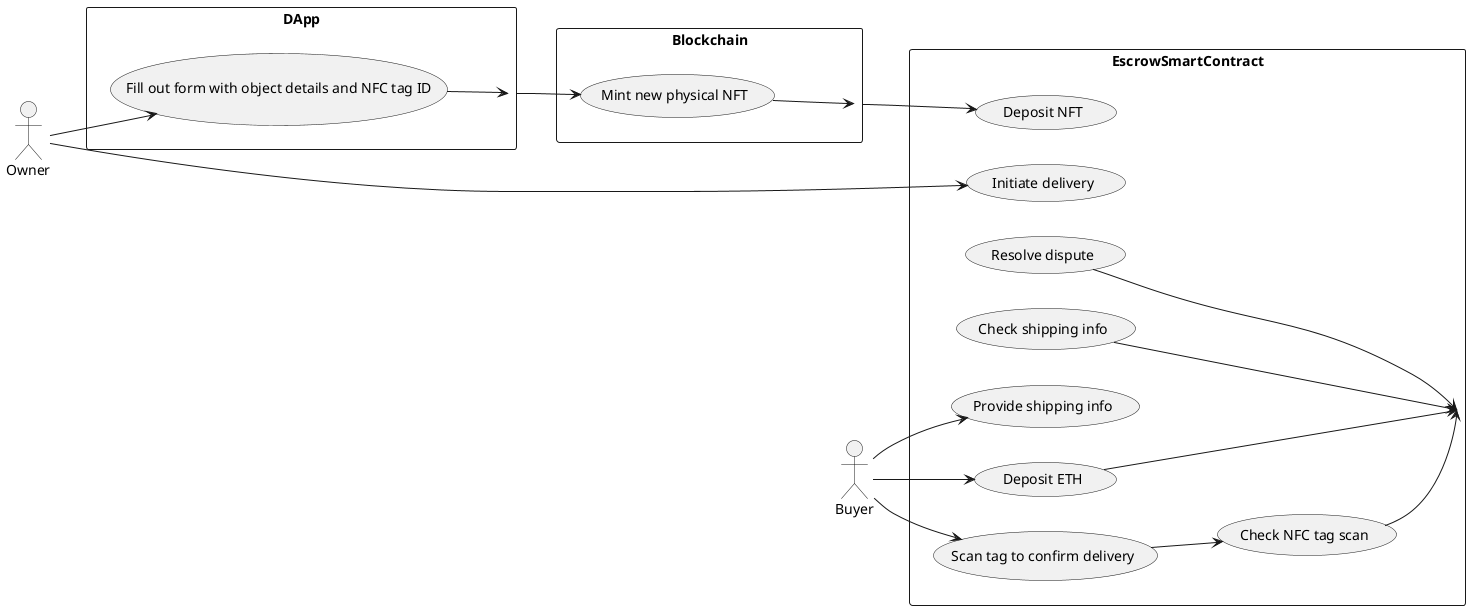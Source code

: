 @startuml test2

left to right direction

actor Owner
actor Buyer

rectangle DApp {
  usecase "Fill out form with object details and NFC tag ID" as FillForm
}

rectangle Blockchain {
  usecase "Mint new physical NFT" as MintNFT
}

rectangle EscrowSmartContract {
  usecase "Deposit NFT" as DepositNFT
  usecase "Deposit ETH" as DepositETH
  usecase "Initiate delivery" as InitiateDelivery
  usecase "Provide shipping info" as ProvideShippingInfo
  usecase "Scan tag to confirm delivery" as ScanTag
  usecase "Check NFC tag scan" as CheckNFC
  usecase "Check shipping info" as CheckShipping
  usecase "Resolve dispute" as ResolveDispute
}

Owner --> FillForm
FillForm --> DApp
DApp --> MintNFT
MintNFT --> Blockchain
Blockchain --> DepositNFT

Buyer --> DepositETH
DepositETH --> EscrowSmartContract
Owner --> InitiateDelivery
Buyer --> ProvideShippingInfo
Buyer --> ScanTag
ScanTag --> CheckNFC
CheckNFC --> EscrowSmartContract
CheckShipping --> EscrowSmartContract
ResolveDispute --> EscrowSmartContract

@enduml
